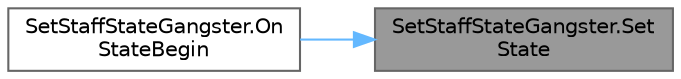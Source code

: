 digraph "SetStaffStateGangster.SetState"
{
 // LATEX_PDF_SIZE
  bgcolor="transparent";
  edge [fontname=Helvetica,fontsize=10,labelfontname=Helvetica,labelfontsize=10];
  node [fontname=Helvetica,fontsize=10,shape=box,height=0.2,width=0.4];
  rankdir="RL";
  Node1 [id="Node000001",label="SetStaffStateGangster.Set\lState",height=0.2,width=0.4,color="gray40", fillcolor="grey60", style="filled", fontcolor="black",tooltip=" "];
  Node1 -> Node2 [id="edge1_Node000001_Node000002",dir="back",color="steelblue1",style="solid",tooltip=" "];
  Node2 [id="Node000002",label="SetStaffStateGangster.On\lStateBegin",height=0.2,width=0.4,color="grey40", fillcolor="white", style="filled",URL="$class_set_staff_state_gangster.html#a1acbbf653320cf10bba0a24033e509a4",tooltip=" "];
}

